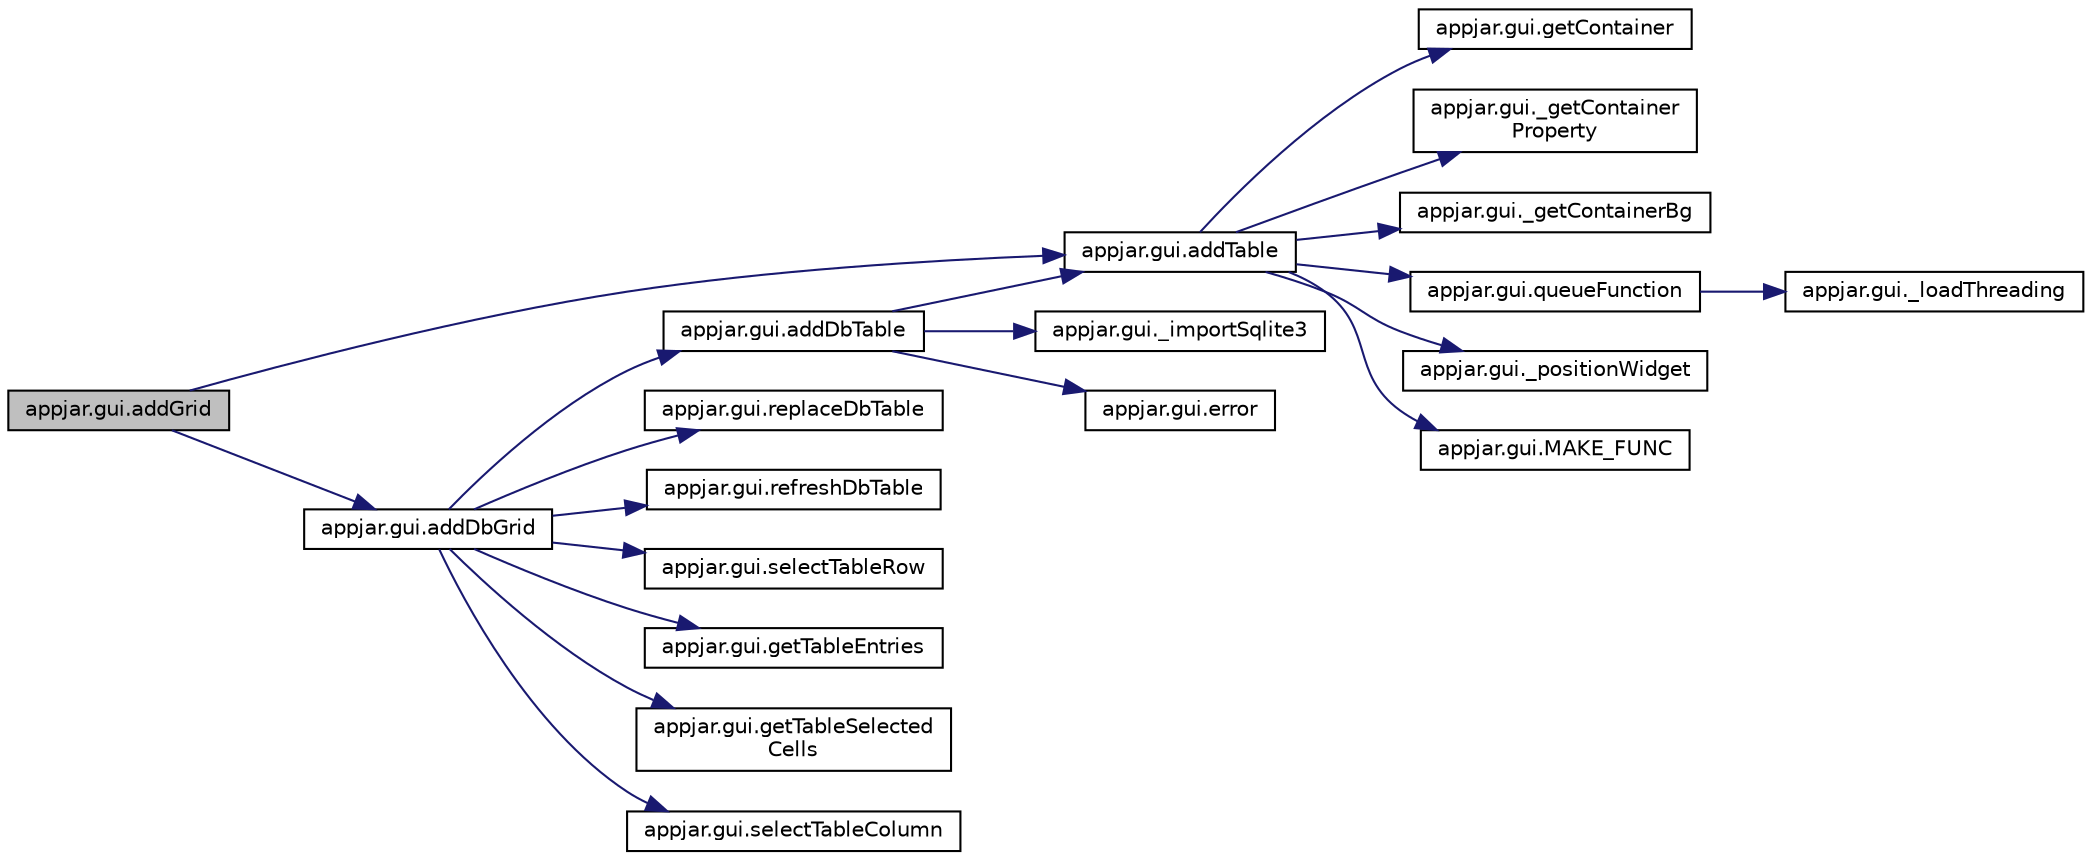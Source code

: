 digraph "appjar.gui.addGrid"
{
  edge [fontname="Helvetica",fontsize="10",labelfontname="Helvetica",labelfontsize="10"];
  node [fontname="Helvetica",fontsize="10",shape=record];
  rankdir="LR";
  Node360 [label="appjar.gui.addGrid",height=0.2,width=0.4,color="black", fillcolor="grey75", style="filled", fontcolor="black"];
  Node360 -> Node361 [color="midnightblue",fontsize="10",style="solid",fontname="Helvetica"];
  Node361 [label="appjar.gui.addTable",height=0.2,width=0.4,color="black", fillcolor="white", style="filled",URL="$classappjar_1_1gui.html#a35b300980afd1ca2cb3b5f6396160459"];
  Node361 -> Node362 [color="midnightblue",fontsize="10",style="solid",fontname="Helvetica"];
  Node362 [label="appjar.gui.getContainer",height=0.2,width=0.4,color="black", fillcolor="white", style="filled",URL="$classappjar_1_1gui.html#a2e8ea27bae5f6758257be218c8279b56"];
  Node361 -> Node363 [color="midnightblue",fontsize="10",style="solid",fontname="Helvetica"];
  Node363 [label="appjar.gui._getContainer\lProperty",height=0.2,width=0.4,color="black", fillcolor="white", style="filled",URL="$classappjar_1_1gui.html#aa5d65e2282cfbe0a4b963b369e7d4e51"];
  Node361 -> Node364 [color="midnightblue",fontsize="10",style="solid",fontname="Helvetica"];
  Node364 [label="appjar.gui._getContainerBg",height=0.2,width=0.4,color="black", fillcolor="white", style="filled",URL="$classappjar_1_1gui.html#a120b8d0d6e0b536ac8735df1ffefd37a"];
  Node361 -> Node365 [color="midnightblue",fontsize="10",style="solid",fontname="Helvetica"];
  Node365 [label="appjar.gui.queueFunction",height=0.2,width=0.4,color="black", fillcolor="white", style="filled",URL="$classappjar_1_1gui.html#a4e49b2e9ac6a35cb037ddf685a28692e"];
  Node365 -> Node366 [color="midnightblue",fontsize="10",style="solid",fontname="Helvetica"];
  Node366 [label="appjar.gui._loadThreading",height=0.2,width=0.4,color="black", fillcolor="white", style="filled",URL="$classappjar_1_1gui.html#af7f64c964f3488ca8c13296f8c683b0c"];
  Node361 -> Node367 [color="midnightblue",fontsize="10",style="solid",fontname="Helvetica"];
  Node367 [label="appjar.gui._positionWidget",height=0.2,width=0.4,color="black", fillcolor="white", style="filled",URL="$classappjar_1_1gui.html#a073b1298767aeb92dd77b77cb6000e8c"];
  Node361 -> Node368 [color="midnightblue",fontsize="10",style="solid",fontname="Helvetica"];
  Node368 [label="appjar.gui.MAKE_FUNC",height=0.2,width=0.4,color="black", fillcolor="white", style="filled",URL="$classappjar_1_1gui.html#a42aaf376a6c07c842b1b498948a9691a",tooltip="FUNCTION for managing commands. "];
  Node360 -> Node369 [color="midnightblue",fontsize="10",style="solid",fontname="Helvetica"];
  Node369 [label="appjar.gui.addDbGrid",height=0.2,width=0.4,color="black", fillcolor="white", style="filled",URL="$classappjar_1_1gui.html#a8e7ec47ea9fe810569b2cd5bb94abdce"];
  Node369 -> Node370 [color="midnightblue",fontsize="10",style="solid",fontname="Helvetica"];
  Node370 [label="appjar.gui.addDbTable",height=0.2,width=0.4,color="black", fillcolor="white", style="filled",URL="$classappjar_1_1gui.html#ae6fe0ecc7adf9eaf1c0d205d30b94e05"];
  Node370 -> Node371 [color="midnightblue",fontsize="10",style="solid",fontname="Helvetica"];
  Node371 [label="appjar.gui._importSqlite3",height=0.2,width=0.4,color="black", fillcolor="white", style="filled",URL="$classappjar_1_1gui.html#a0fcb074a850e67a1122adbfd52c9d168"];
  Node370 -> Node372 [color="midnightblue",fontsize="10",style="solid",fontname="Helvetica"];
  Node372 [label="appjar.gui.error",height=0.2,width=0.4,color="black", fillcolor="white", style="filled",URL="$classappjar_1_1gui.html#ac310868eecf500d1570400b396793b87"];
  Node370 -> Node361 [color="midnightblue",fontsize="10",style="solid",fontname="Helvetica"];
  Node369 -> Node373 [color="midnightblue",fontsize="10",style="solid",fontname="Helvetica"];
  Node373 [label="appjar.gui.replaceDbTable",height=0.2,width=0.4,color="black", fillcolor="white", style="filled",URL="$classappjar_1_1gui.html#a362d602ea52c616d8a0d393f64da387a"];
  Node369 -> Node374 [color="midnightblue",fontsize="10",style="solid",fontname="Helvetica"];
  Node374 [label="appjar.gui.refreshDbTable",height=0.2,width=0.4,color="black", fillcolor="white", style="filled",URL="$classappjar_1_1gui.html#a2ae49065f8a7d87cdeebc059728d8a48"];
  Node369 -> Node375 [color="midnightblue",fontsize="10",style="solid",fontname="Helvetica"];
  Node375 [label="appjar.gui.selectTableRow",height=0.2,width=0.4,color="black", fillcolor="white", style="filled",URL="$classappjar_1_1gui.html#a4897eac5dd879965f3ecff72ada9c866"];
  Node369 -> Node376 [color="midnightblue",fontsize="10",style="solid",fontname="Helvetica"];
  Node376 [label="appjar.gui.getTableEntries",height=0.2,width=0.4,color="black", fillcolor="white", style="filled",URL="$classappjar_1_1gui.html#a6f5ea25b93f0db8e65368a6d105a77fa"];
  Node369 -> Node377 [color="midnightblue",fontsize="10",style="solid",fontname="Helvetica"];
  Node377 [label="appjar.gui.getTableSelected\lCells",height=0.2,width=0.4,color="black", fillcolor="white", style="filled",URL="$classappjar_1_1gui.html#ac2dfd1561abc92b7ec8d440cd448abc7"];
  Node369 -> Node378 [color="midnightblue",fontsize="10",style="solid",fontname="Helvetica"];
  Node378 [label="appjar.gui.selectTableColumn",height=0.2,width=0.4,color="black", fillcolor="white", style="filled",URL="$classappjar_1_1gui.html#ad976b3d748a001fd4a37d5be69ed4fd2"];
}
